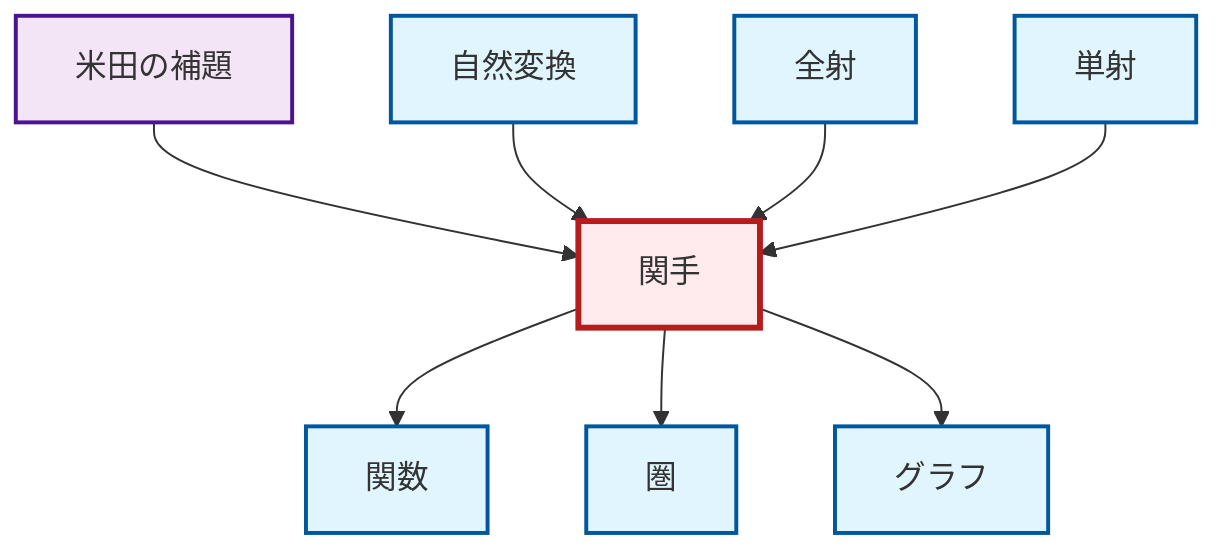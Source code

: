 graph TD
    classDef definition fill:#e1f5fe,stroke:#01579b,stroke-width:2px
    classDef theorem fill:#f3e5f5,stroke:#4a148c,stroke-width:2px
    classDef axiom fill:#fff3e0,stroke:#e65100,stroke-width:2px
    classDef example fill:#e8f5e9,stroke:#1b5e20,stroke-width:2px
    classDef current fill:#ffebee,stroke:#b71c1c,stroke-width:3px
    def-functor["関手"]:::definition
    def-natural-transformation["自然変換"]:::definition
    def-monomorphism["単射"]:::definition
    thm-yoneda["米田の補題"]:::theorem
    def-function["関数"]:::definition
    def-epimorphism["全射"]:::definition
    def-category["圏"]:::definition
    def-graph["グラフ"]:::definition
    def-functor --> def-function
    thm-yoneda --> def-functor
    def-functor --> def-category
    def-natural-transformation --> def-functor
    def-epimorphism --> def-functor
    def-monomorphism --> def-functor
    def-functor --> def-graph
    class def-functor current